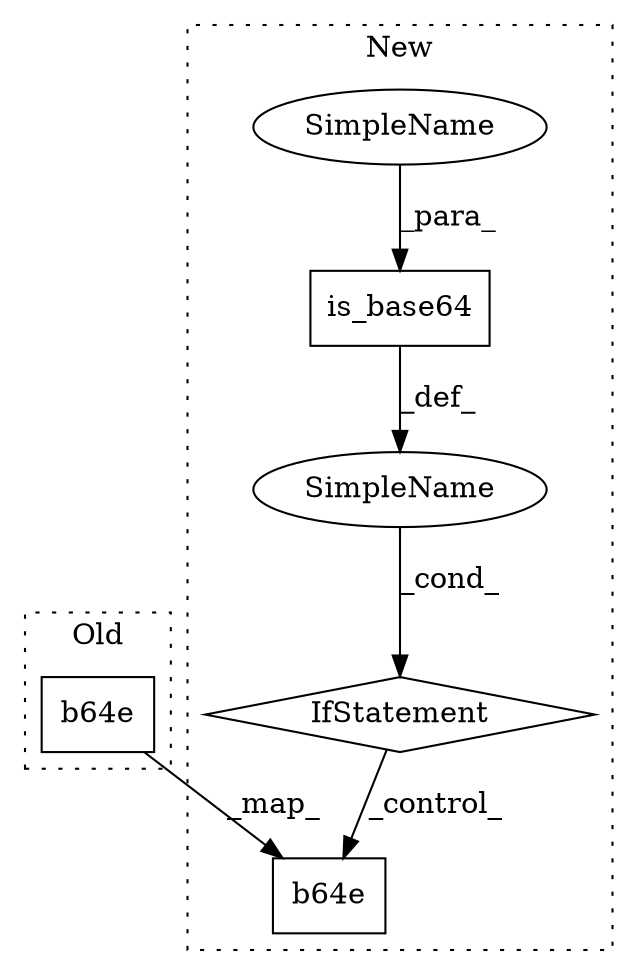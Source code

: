 digraph G {
subgraph cluster0 {
1 [label="b64e" a="32" s="3673,3687" l="5,1" shape="box"];
label = "Old";
style="dotted";
}
subgraph cluster1 {
2 [label="b64e" a="32" s="3749,3763" l="5,1" shape="box"];
3 [label="SimpleName" a="42" s="" l="" shape="ellipse"];
4 [label="IfStatement" a="25" s="3734" l="3" shape="diamond"];
5 [label="is_base64" a="32" s="3714,3733" l="10,1" shape="box"];
6 [label="SimpleName" a="42" s="3724" l="9" shape="ellipse"];
label = "New";
style="dotted";
}
1 -> 2 [label="_map_"];
3 -> 4 [label="_cond_"];
4 -> 2 [label="_control_"];
5 -> 3 [label="_def_"];
6 -> 5 [label="_para_"];
}
